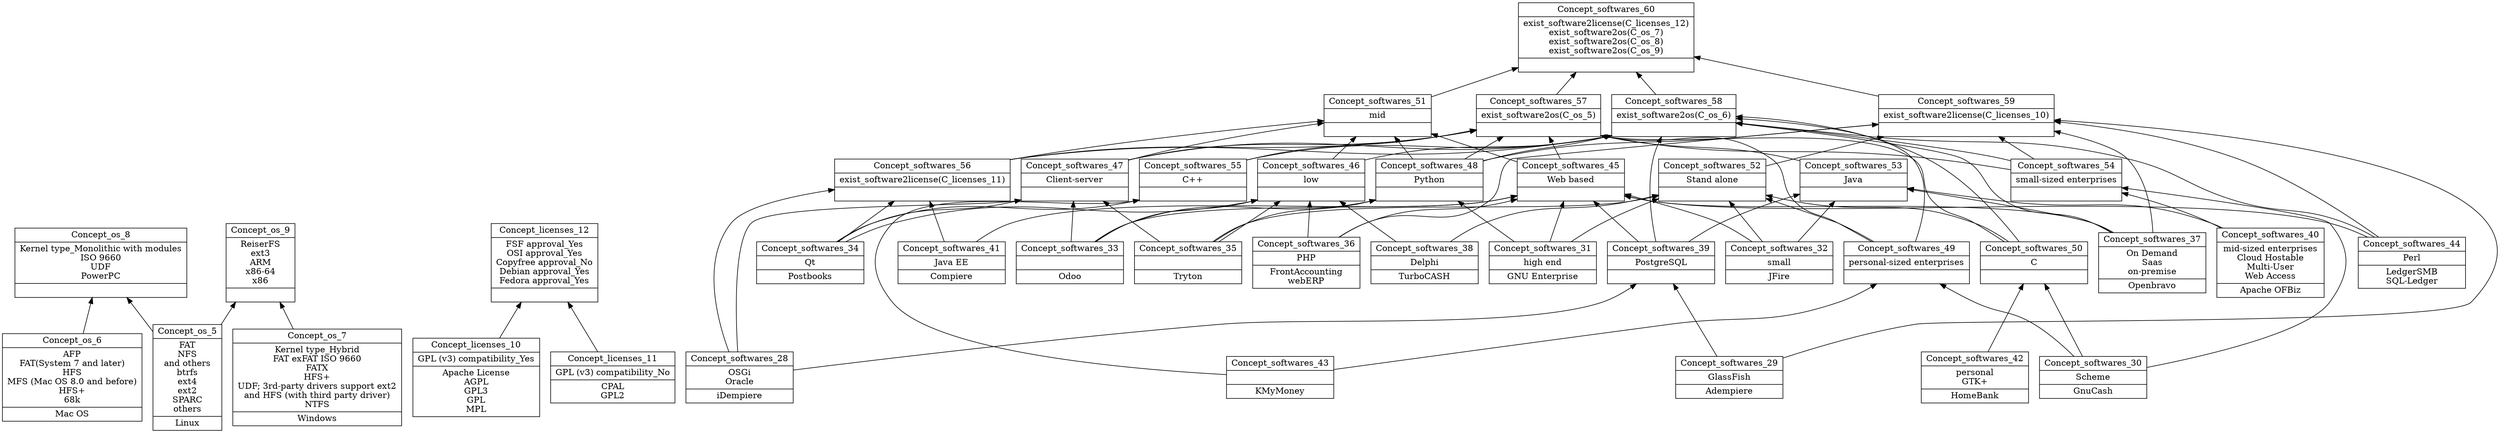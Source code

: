 digraph G { 
	rankdir=BT;
subgraph os { 
label="os";
5 [shape=record,label="{Concept_os_5|FAT\nNFS\nand others\nbtrfs\next4\next2\nSPARC\nothers\n|Linux\n}"];
6 [shape=record,label="{Concept_os_6|AFP\nFAT(System 7 and later)\nHFS\nMFS (Mac OS 8.0 and before)\nHFS+\n68k\n|Mac OS\n}"];
7 [shape=record,label="{Concept_os_7|Kernel type_Hybrid\nFAT exFAT ISO 9660\nFATX\nHFS+\nUDF; 3rd-party drivers support ext2\nand HFS (with third party driver)\nNTFS\n|Windows\n}"];
8 [shape=record,label="{Concept_os_8|Kernel type_Monolithic with modules\nISO 9660\nUDF\nPowerPC\n|}"];
9 [shape=record,label="{Concept_os_9|ReiserFS\next3\nARM\nx86-64\nx86\n|}"];
	5 -> 8
	6 -> 8
	5 -> 9
	7 -> 9
}
subgraph licenses { 
label="licenses";
10 [shape=record,label="{Concept_licenses_10|GPL (v3) compatibility_Yes\n|Apache License\nAGPL\nGPL3\nGPL\nMPL\n}"];
11 [shape=record,label="{Concept_licenses_11|GPL (v3) compatibility_No\n|CPAL\nGPL2\n}"];
12 [shape=record,label="{Concept_licenses_12|FSF approval_Yes\nOSI approval_Yes\nCopyfree approval_No\nDebian approval_Yes\nFedora approval_Yes\n|}"];
	10 -> 12
	11 -> 12
}
subgraph softwares { 
label="softwares";
28 [shape=record,label="{Concept_softwares_28|OSGi\nOracle\n|iDempiere\n}"];
29 [shape=record,label="{Concept_softwares_29|GlassFish\n|Adempiere\n}"];
30 [shape=record,label="{Concept_softwares_30|Scheme\n|GnuCash\n}"];
31 [shape=record,label="{Concept_softwares_31|high end\n|GNU Enterprise\n}"];
33 [shape=record,label="{Concept_softwares_33||Odoo\n}"];
34 [shape=record,label="{Concept_softwares_34|Qt\n|Postbooks\n}"];
35 [shape=record,label="{Concept_softwares_35||Tryton\n}"];
36 [shape=record,label="{Concept_softwares_36|PHP\n|FrontAccounting\nwebERP\n}"];
32 [shape=record,label="{Concept_softwares_32|small\n|JFire\n}"];
37 [shape=record,label="{Concept_softwares_37|On Demand\nSaas\non-premise\n|Openbravo\n}"];
40 [shape=record,label="{Concept_softwares_40|mid-sized enterprises\nCloud Hostable\nMulti-User\nWeb Access\n|Apache OFBiz\n}"];
41 [shape=record,label="{Concept_softwares_41|Java EE\n|Compiere\n}"];
42 [shape=record,label="{Concept_softwares_42|personal\nGTK+\n|HomeBank\n}"];
43 [shape=record,label="{Concept_softwares_43||KMyMoney\n}"];
44 [shape=record,label="{Concept_softwares_44|Perl\n|LedgerSMB\nSQL-Ledger\n}"];
38 [shape=record,label="{Concept_softwares_38|Delphi\n|TurboCASH\n}"];
39 [shape=record,label="{Concept_softwares_39|PostgreSQL\n|}"];
48 [shape=record,label="{Concept_softwares_48|Python\n|}"];
49 [shape=record,label="{Concept_softwares_49|personal-sized enterprises\n|}"];
50 [shape=record,label="{Concept_softwares_50|C\n|}"];
47 [shape=record,label="{Concept_softwares_47|Client-server\n|}"];
56 [shape=record,label="{Concept_softwares_56|exist_software2license(C_licenses_11)\n|}"];
54 [shape=record,label="{Concept_softwares_54|small-sized enterprises\n|}"];
45 [shape=record,label="{Concept_softwares_45|Web based\n|}"];
46 [shape=record,label="{Concept_softwares_46|low\n|}"];
55 [shape=record,label="{Concept_softwares_55|C++\n|}"];
52 [shape=record,label="{Concept_softwares_52|Stand alone\n|}"];
53 [shape=record,label="{Concept_softwares_53|Java\n|}"];
57 [shape=record,label="{Concept_softwares_57|exist_software2os(C_os_5)\n|}"];
58 [shape=record,label="{Concept_softwares_58|exist_software2os(C_os_6)\n|}"];
59 [shape=record,label="{Concept_softwares_59|exist_software2license(C_licenses_10)\n|}"];
51 [shape=record,label="{Concept_softwares_51|mid\n|}"];
60 [shape=record,label="{Concept_softwares_60|exist_software2license(C_licenses_12)\nexist_software2os(C_os_7)\nexist_software2os(C_os_8)\nexist_software2os(C_os_9)\n|}"];
	28 -> 39
	29 -> 39
	31 -> 48
	33 -> 48
	35 -> 48
	30 -> 49
	43 -> 49
	30 -> 50
	42 -> 50
	28 -> 47
	33 -> 47
	34 -> 47
	35 -> 47
	28 -> 56
	34 -> 56
	41 -> 56
	30 -> 54
	40 -> 54
	31 -> 45
	33 -> 45
	36 -> 45
	32 -> 45
	37 -> 45
	41 -> 45
	44 -> 45
	39 -> 45
	33 -> 46
	34 -> 46
	35 -> 46
	36 -> 46
	38 -> 46
	34 -> 55
	43 -> 55
	31 -> 52
	35 -> 52
	32 -> 52
	38 -> 52
	49 -> 52
	50 -> 52
	32 -> 53
	37 -> 53
	40 -> 53
	39 -> 53
	48 -> 57
	49 -> 57
	50 -> 57
	47 -> 57
	56 -> 57
	54 -> 57
	45 -> 57
	55 -> 57
	53 -> 57
	37 -> 58
	44 -> 58
	39 -> 58
	48 -> 58
	49 -> 58
	50 -> 58
	47 -> 58
	56 -> 58
	54 -> 58
	46 -> 58
	55 -> 58
	29 -> 59
	36 -> 59
	37 -> 59
	44 -> 59
	48 -> 59
	54 -> 59
	52 -> 59
	48 -> 51
	47 -> 51
	56 -> 51
	45 -> 51
	46 -> 51
	57 -> 60
	58 -> 60
	59 -> 60
	51 -> 60
}
}